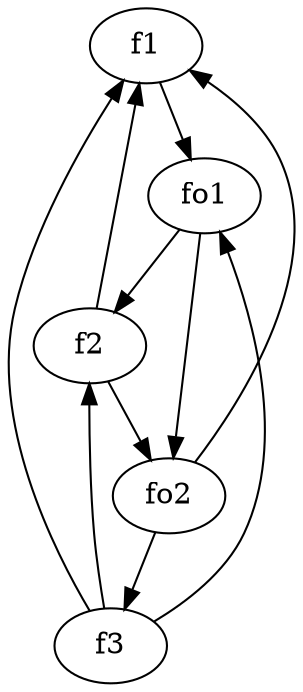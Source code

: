 strict digraph  {
f1;
f2;
f3;
fo1;
fo2;
f1 -> fo1  [weight=2];
f2 -> fo2  [weight=2];
f2 -> f1  [weight=2];
f3 -> f1  [weight=2];
f3 -> fo1  [weight=2];
f3 -> f2  [weight=2];
fo1 -> fo2  [weight=2];
fo1 -> f2  [weight=2];
fo2 -> f1  [weight=2];
fo2 -> f3  [weight=2];
}
